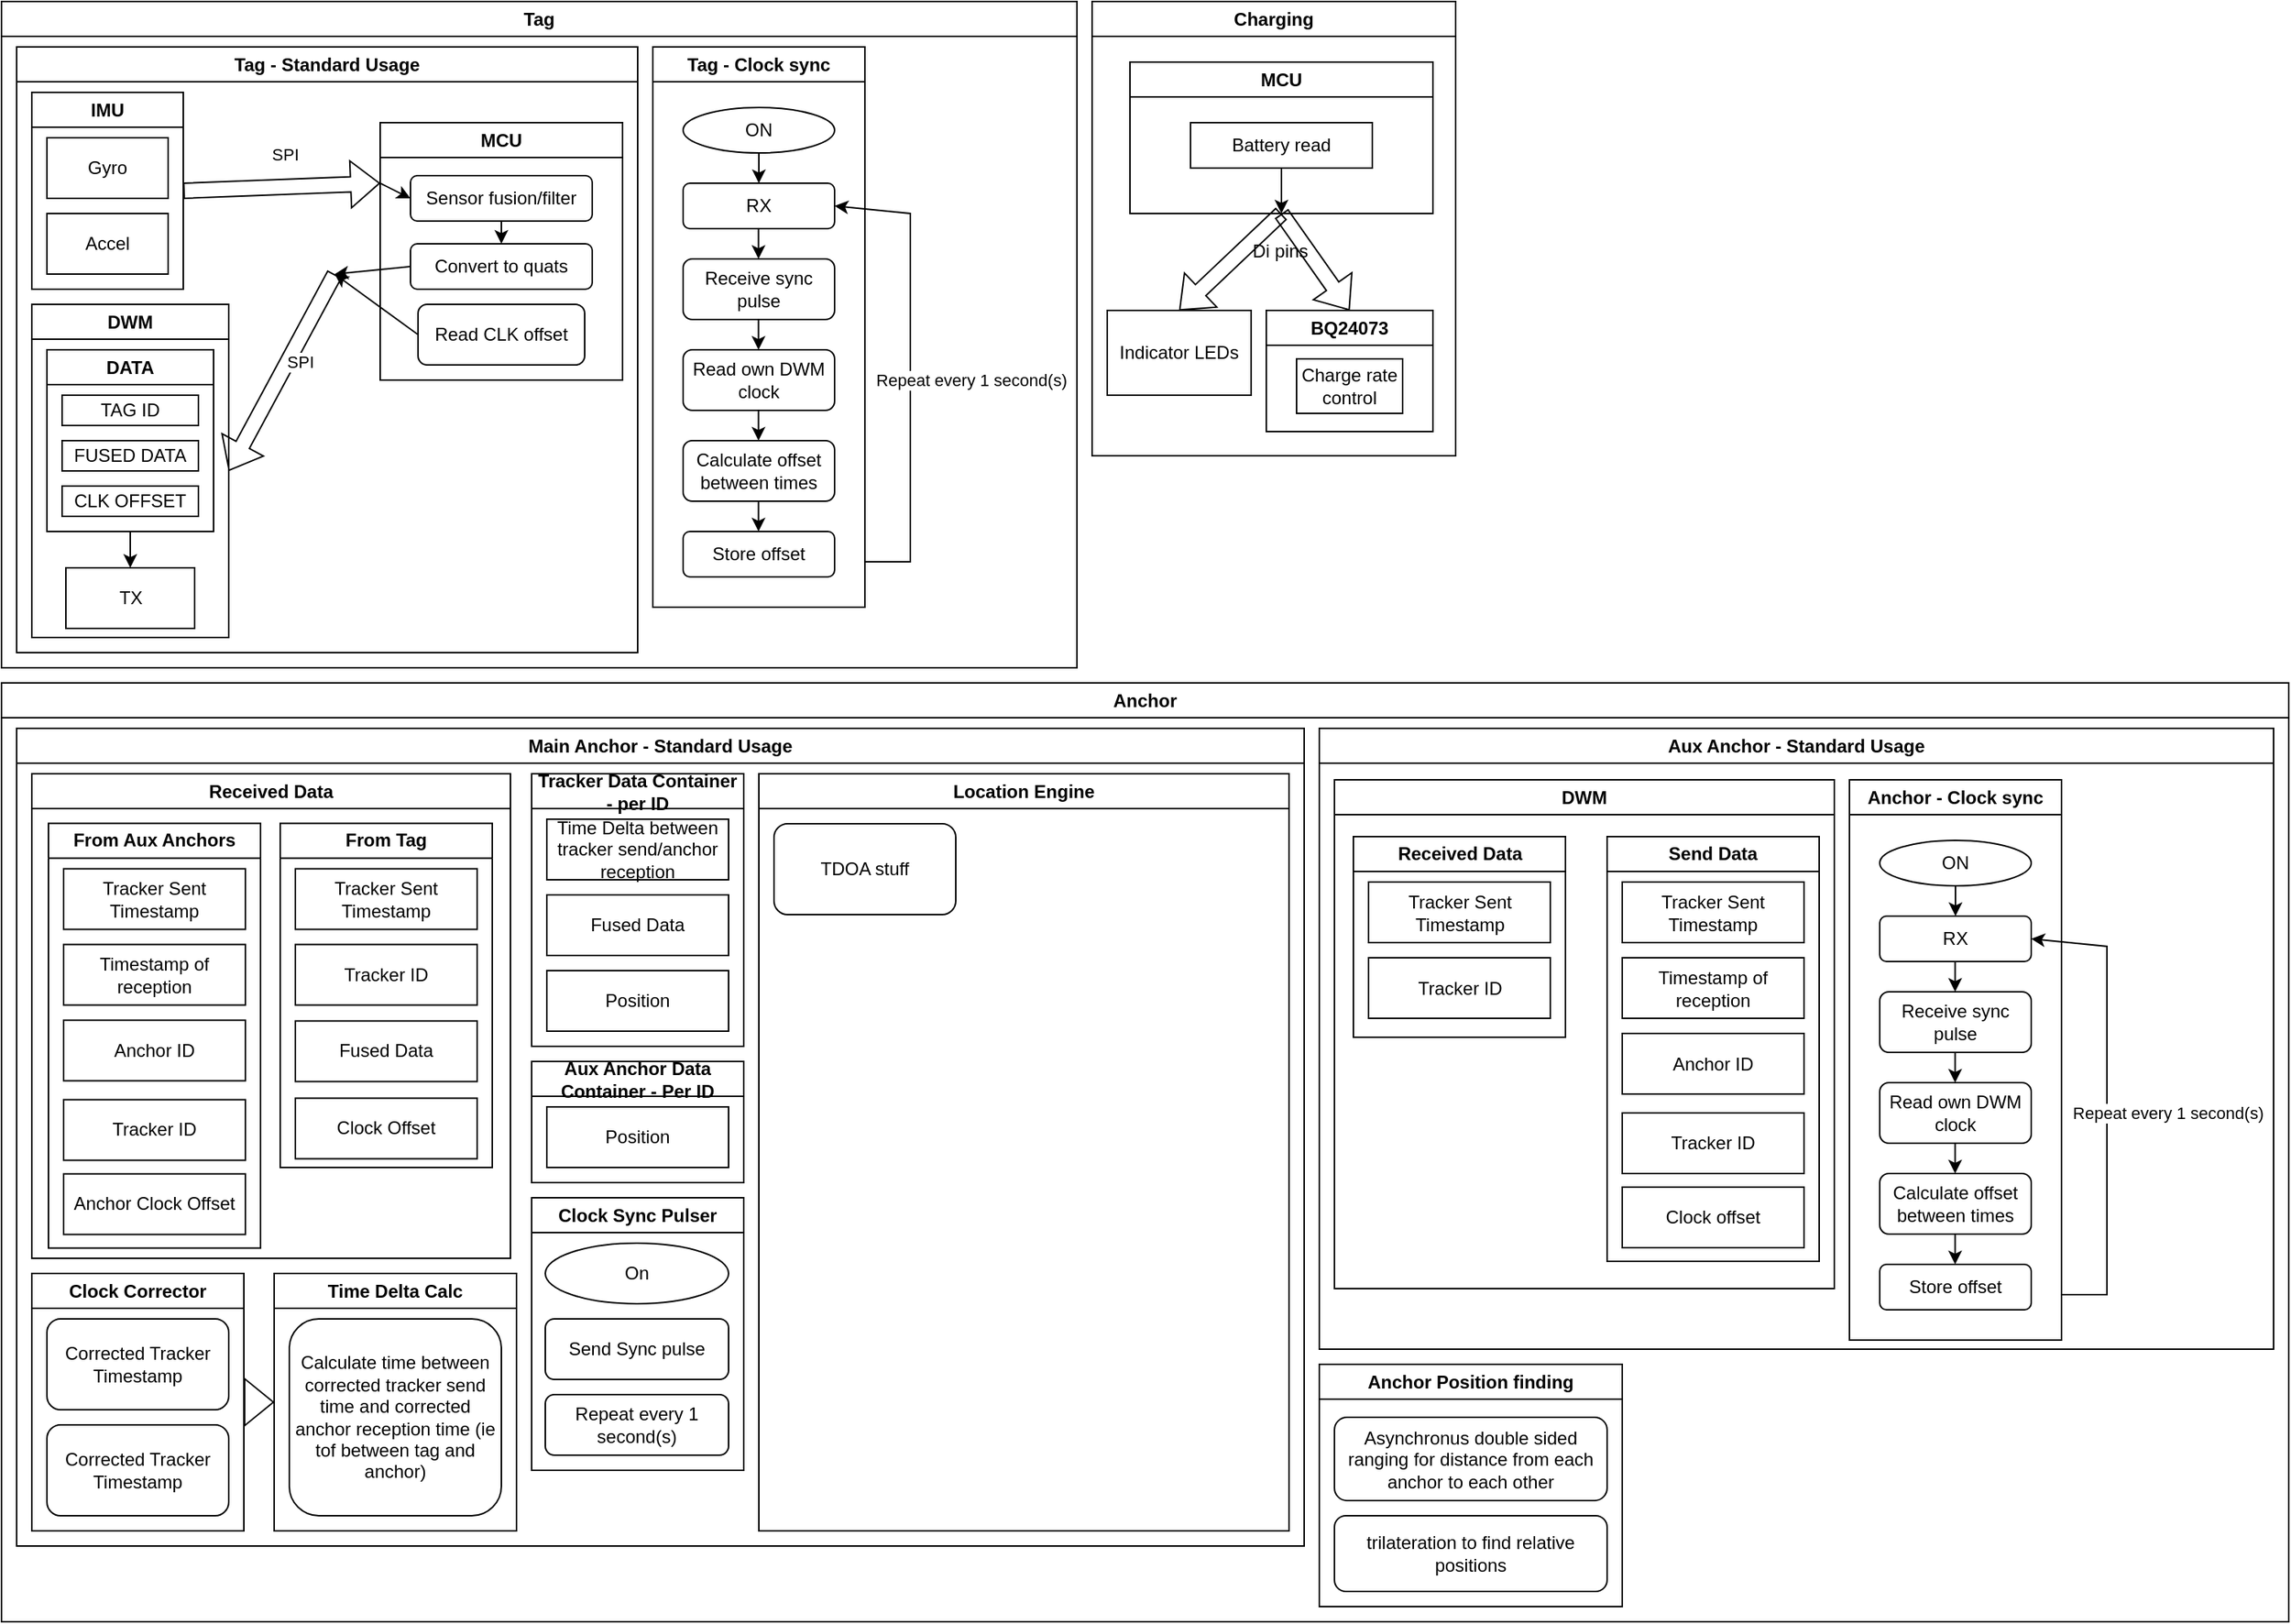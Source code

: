 <mxfile version="21.1.4">
  <diagram name="Page-1" id="8jKsDxXxetFi6ULbRN83">
    <mxGraphModel dx="2074" dy="1128" grid="0" gridSize="10" guides="1" tooltips="1" connect="1" arrows="1" fold="1" page="0" pageScale="1" pageWidth="4681" pageHeight="3300" background="none" math="0" shadow="0">
      <root>
        <mxCell id="0" />
        <mxCell id="1" parent="0" />
        <mxCell id="F8wR-SfAQO0LoBtRbPBR-2" value="Tag - Standard Usage" style="swimlane;whiteSpace=wrap;html=1;" vertex="1" parent="1">
          <mxGeometry x="40" y="40" width="410" height="400" as="geometry" />
        </mxCell>
        <mxCell id="F8wR-SfAQO0LoBtRbPBR-9" value="MCU" style="swimlane;whiteSpace=wrap;html=1;" vertex="1" parent="F8wR-SfAQO0LoBtRbPBR-2">
          <mxGeometry x="240" y="50" width="160" height="170" as="geometry" />
        </mxCell>
        <mxCell id="F8wR-SfAQO0LoBtRbPBR-12" value="Sensor fusion/filter" style="rounded=1;whiteSpace=wrap;html=1;" vertex="1" parent="F8wR-SfAQO0LoBtRbPBR-9">
          <mxGeometry x="20" y="35" width="120" height="30" as="geometry" />
        </mxCell>
        <mxCell id="F8wR-SfAQO0LoBtRbPBR-13" value="" style="endArrow=classic;html=1;rounded=0;entryX=0;entryY=0.5;entryDx=0;entryDy=0;" edge="1" parent="F8wR-SfAQO0LoBtRbPBR-9" target="F8wR-SfAQO0LoBtRbPBR-12">
          <mxGeometry width="50" height="50" relative="1" as="geometry">
            <mxPoint y="40" as="sourcePoint" />
            <mxPoint x="10" y="50" as="targetPoint" />
          </mxGeometry>
        </mxCell>
        <mxCell id="F8wR-SfAQO0LoBtRbPBR-14" value="Convert to quats" style="rounded=1;whiteSpace=wrap;html=1;" vertex="1" parent="F8wR-SfAQO0LoBtRbPBR-9">
          <mxGeometry x="20" y="80" width="120" height="30" as="geometry" />
        </mxCell>
        <mxCell id="F8wR-SfAQO0LoBtRbPBR-16" value="" style="endArrow=classic;html=1;rounded=0;exitX=0.5;exitY=1;exitDx=0;exitDy=0;entryX=0.5;entryY=0;entryDx=0;entryDy=0;" edge="1" parent="F8wR-SfAQO0LoBtRbPBR-9" source="F8wR-SfAQO0LoBtRbPBR-12" target="F8wR-SfAQO0LoBtRbPBR-14">
          <mxGeometry width="50" height="50" relative="1" as="geometry">
            <mxPoint x="-20" y="150" as="sourcePoint" />
            <mxPoint x="30" y="100" as="targetPoint" />
          </mxGeometry>
        </mxCell>
        <mxCell id="F8wR-SfAQO0LoBtRbPBR-75" value="Read CLK offset" style="rounded=1;whiteSpace=wrap;html=1;" vertex="1" parent="F8wR-SfAQO0LoBtRbPBR-9">
          <mxGeometry x="25" y="120" width="110" height="40" as="geometry" />
        </mxCell>
        <mxCell id="F8wR-SfAQO0LoBtRbPBR-10" value="" style="shape=flexArrow;endArrow=classic;html=1;rounded=0;exitX=1;exitY=0.5;exitDx=0;exitDy=0;" edge="1" parent="F8wR-SfAQO0LoBtRbPBR-2" source="F8wR-SfAQO0LoBtRbPBR-5">
          <mxGeometry width="50" height="50" relative="1" as="geometry">
            <mxPoint x="190" y="150" as="sourcePoint" />
            <mxPoint x="240" y="90" as="targetPoint" />
          </mxGeometry>
        </mxCell>
        <mxCell id="F8wR-SfAQO0LoBtRbPBR-11" value="SPI" style="edgeLabel;html=1;align=center;verticalAlign=middle;resizable=0;points=[];" vertex="1" connectable="0" parent="F8wR-SfAQO0LoBtRbPBR-10">
          <mxGeometry x="0.18" y="2" relative="1" as="geometry">
            <mxPoint x="-10" y="-19" as="offset" />
          </mxGeometry>
        </mxCell>
        <mxCell id="F8wR-SfAQO0LoBtRbPBR-22" value="" style="shape=flexArrow;endArrow=classic;html=1;rounded=0;entryX=1;entryY=0.5;entryDx=0;entryDy=0;" edge="1" parent="F8wR-SfAQO0LoBtRbPBR-2" target="F8wR-SfAQO0LoBtRbPBR-18">
          <mxGeometry width="50" height="50" relative="1" as="geometry">
            <mxPoint x="210" y="150" as="sourcePoint" />
            <mxPoint x="240" y="150" as="targetPoint" />
          </mxGeometry>
        </mxCell>
        <mxCell id="F8wR-SfAQO0LoBtRbPBR-23" value="SPI" style="edgeLabel;html=1;align=center;verticalAlign=middle;resizable=0;points=[];" vertex="1" connectable="0" parent="F8wR-SfAQO0LoBtRbPBR-2">
          <mxGeometry x="190.0" y="110.005" as="geometry">
            <mxPoint x="-3" y="98" as="offset" />
          </mxGeometry>
        </mxCell>
        <mxCell id="F8wR-SfAQO0LoBtRbPBR-40" value="Charging" style="swimlane;whiteSpace=wrap;html=1;" vertex="1" parent="1">
          <mxGeometry x="750" y="10" width="240" height="300" as="geometry" />
        </mxCell>
        <mxCell id="F8wR-SfAQO0LoBtRbPBR-41" value="MCU" style="swimlane;whiteSpace=wrap;html=1;" vertex="1" parent="F8wR-SfAQO0LoBtRbPBR-40">
          <mxGeometry x="25" y="40" width="200" height="100" as="geometry" />
        </mxCell>
        <mxCell id="F8wR-SfAQO0LoBtRbPBR-46" value="Battery read" style="rounded=0;whiteSpace=wrap;html=1;" vertex="1" parent="F8wR-SfAQO0LoBtRbPBR-41">
          <mxGeometry x="40" y="40" width="120" height="30" as="geometry" />
        </mxCell>
        <mxCell id="F8wR-SfAQO0LoBtRbPBR-47" value="" style="endArrow=classic;html=1;rounded=0;exitX=0.5;exitY=1;exitDx=0;exitDy=0;entryX=0.5;entryY=1;entryDx=0;entryDy=0;" edge="1" parent="F8wR-SfAQO0LoBtRbPBR-41" source="F8wR-SfAQO0LoBtRbPBR-46" target="F8wR-SfAQO0LoBtRbPBR-41">
          <mxGeometry width="50" height="50" relative="1" as="geometry">
            <mxPoint x="-20" y="190" as="sourcePoint" />
            <mxPoint x="30" y="140" as="targetPoint" />
          </mxGeometry>
        </mxCell>
        <mxCell id="F8wR-SfAQO0LoBtRbPBR-49" value="BQ24073" style="swimlane;whiteSpace=wrap;html=1;" vertex="1" parent="F8wR-SfAQO0LoBtRbPBR-40">
          <mxGeometry x="115" y="204" width="110" height="80" as="geometry" />
        </mxCell>
        <mxCell id="F8wR-SfAQO0LoBtRbPBR-50" value="Charge rate control" style="rounded=0;whiteSpace=wrap;html=1;" vertex="1" parent="F8wR-SfAQO0LoBtRbPBR-49">
          <mxGeometry x="20" y="32" width="70" height="36" as="geometry" />
        </mxCell>
        <mxCell id="F8wR-SfAQO0LoBtRbPBR-51" value="" style="shape=flexArrow;endArrow=classic;html=1;rounded=0;entryX=0.5;entryY=0;entryDx=0;entryDy=0;exitX=0.5;exitY=1;exitDx=0;exitDy=0;" edge="1" parent="F8wR-SfAQO0LoBtRbPBR-40" target="F8wR-SfAQO0LoBtRbPBR-49" source="F8wR-SfAQO0LoBtRbPBR-41">
          <mxGeometry width="50" height="50" relative="1" as="geometry">
            <mxPoint x="130" y="140" as="sourcePoint" />
            <mxPoint x="55" y="80" as="targetPoint" />
          </mxGeometry>
        </mxCell>
        <mxCell id="F8wR-SfAQO0LoBtRbPBR-52" value="Di pins" style="text;strokeColor=none;fillColor=none;align=left;verticalAlign=middle;spacingLeft=4;spacingRight=4;overflow=hidden;points=[[0,0.5],[1,0.5]];portConstraint=eastwest;rotatable=0;whiteSpace=wrap;html=1;" vertex="1" parent="F8wR-SfAQO0LoBtRbPBR-40">
          <mxGeometry x="100" y="150" width="80" height="30" as="geometry" />
        </mxCell>
        <mxCell id="F8wR-SfAQO0LoBtRbPBR-151" value="Indicator LEDs" style="rounded=0;whiteSpace=wrap;html=1;" vertex="1" parent="F8wR-SfAQO0LoBtRbPBR-40">
          <mxGeometry x="10" y="204" width="95" height="56" as="geometry" />
        </mxCell>
        <mxCell id="F8wR-SfAQO0LoBtRbPBR-152" value="" style="shape=flexArrow;endArrow=classic;html=1;rounded=0;entryX=0.5;entryY=0;entryDx=0;entryDy=0;exitX=0.5;exitY=1;exitDx=0;exitDy=0;" edge="1" parent="F8wR-SfAQO0LoBtRbPBR-40" source="F8wR-SfAQO0LoBtRbPBR-41" target="F8wR-SfAQO0LoBtRbPBR-151">
          <mxGeometry width="50" height="50" relative="1" as="geometry">
            <mxPoint x="135" y="150" as="sourcePoint" />
            <mxPoint x="180" y="214" as="targetPoint" />
          </mxGeometry>
        </mxCell>
        <mxCell id="F8wR-SfAQO0LoBtRbPBR-67" value="" style="endArrow=classic;html=1;rounded=0;exitX=0;exitY=0.5;exitDx=0;exitDy=0;" edge="1" parent="1" source="F8wR-SfAQO0LoBtRbPBR-14">
          <mxGeometry width="50" height="50" relative="1" as="geometry">
            <mxPoint x="270" y="210" as="sourcePoint" />
            <mxPoint x="250" y="190" as="targetPoint" />
          </mxGeometry>
        </mxCell>
        <mxCell id="F8wR-SfAQO0LoBtRbPBR-76" value="" style="endArrow=classic;html=1;rounded=0;exitX=0;exitY=0.5;exitDx=0;exitDy=0;" edge="1" parent="1" source="F8wR-SfAQO0LoBtRbPBR-75">
          <mxGeometry width="50" height="50" relative="1" as="geometry">
            <mxPoint x="420" y="270" as="sourcePoint" />
            <mxPoint x="250" y="190" as="targetPoint" />
          </mxGeometry>
        </mxCell>
        <mxCell id="F8wR-SfAQO0LoBtRbPBR-78" value="Tag" style="swimlane;whiteSpace=wrap;html=1;" vertex="1" parent="1">
          <mxGeometry x="30" y="10" width="710" height="440" as="geometry" />
        </mxCell>
        <mxCell id="F8wR-SfAQO0LoBtRbPBR-77" value="" style="group" vertex="1" connectable="0" parent="F8wR-SfAQO0LoBtRbPBR-78">
          <mxGeometry x="430" y="30" width="170" height="370" as="geometry" />
        </mxCell>
        <mxCell id="F8wR-SfAQO0LoBtRbPBR-53" value="Tag - Clock sync" style="swimlane;whiteSpace=wrap;html=1;" vertex="1" parent="F8wR-SfAQO0LoBtRbPBR-77">
          <mxGeometry width="140" height="370" as="geometry" />
        </mxCell>
        <mxCell id="F8wR-SfAQO0LoBtRbPBR-55" value="ON" style="ellipse;whiteSpace=wrap;html=1;" vertex="1" parent="F8wR-SfAQO0LoBtRbPBR-53">
          <mxGeometry x="20" y="40" width="100" height="30" as="geometry" />
        </mxCell>
        <mxCell id="F8wR-SfAQO0LoBtRbPBR-56" value="RX" style="rounded=1;whiteSpace=wrap;html=1;" vertex="1" parent="F8wR-SfAQO0LoBtRbPBR-53">
          <mxGeometry x="20" y="90" width="100" height="30" as="geometry" />
        </mxCell>
        <mxCell id="F8wR-SfAQO0LoBtRbPBR-57" value="Receive sync pulse" style="rounded=1;whiteSpace=wrap;html=1;" vertex="1" parent="F8wR-SfAQO0LoBtRbPBR-53">
          <mxGeometry x="20" y="140" width="100" height="40" as="geometry" />
        </mxCell>
        <mxCell id="F8wR-SfAQO0LoBtRbPBR-58" value="Read own DWM clock" style="rounded=1;whiteSpace=wrap;html=1;" vertex="1" parent="F8wR-SfAQO0LoBtRbPBR-53">
          <mxGeometry x="20" y="200" width="100" height="40" as="geometry" />
        </mxCell>
        <mxCell id="F8wR-SfAQO0LoBtRbPBR-59" value="Calculate offset between times" style="rounded=1;whiteSpace=wrap;html=1;" vertex="1" parent="F8wR-SfAQO0LoBtRbPBR-53">
          <mxGeometry x="20" y="260" width="100" height="40" as="geometry" />
        </mxCell>
        <mxCell id="F8wR-SfAQO0LoBtRbPBR-60" value="Store offset" style="rounded=1;whiteSpace=wrap;html=1;" vertex="1" parent="F8wR-SfAQO0LoBtRbPBR-53">
          <mxGeometry x="20" y="320" width="100" height="30" as="geometry" />
        </mxCell>
        <mxCell id="F8wR-SfAQO0LoBtRbPBR-61" value="" style="endArrow=classic;html=1;rounded=0;exitX=0.5;exitY=1;exitDx=0;exitDy=0;entryX=0.5;entryY=0;entryDx=0;entryDy=0;" edge="1" parent="F8wR-SfAQO0LoBtRbPBR-53" source="F8wR-SfAQO0LoBtRbPBR-55" target="F8wR-SfAQO0LoBtRbPBR-56">
          <mxGeometry width="50" height="50" relative="1" as="geometry">
            <mxPoint x="-70" y="260" as="sourcePoint" />
            <mxPoint x="-20" y="210" as="targetPoint" />
          </mxGeometry>
        </mxCell>
        <mxCell id="F8wR-SfAQO0LoBtRbPBR-63" value="" style="endArrow=classic;html=1;rounded=0;exitX=0.5;exitY=1;exitDx=0;exitDy=0;entryX=0.5;entryY=0;entryDx=0;entryDy=0;" edge="1" parent="F8wR-SfAQO0LoBtRbPBR-53">
          <mxGeometry width="50" height="50" relative="1" as="geometry">
            <mxPoint x="69.76" y="120" as="sourcePoint" />
            <mxPoint x="69.76" y="140" as="targetPoint" />
          </mxGeometry>
        </mxCell>
        <mxCell id="F8wR-SfAQO0LoBtRbPBR-64" value="" style="endArrow=classic;html=1;rounded=0;exitX=0.5;exitY=1;exitDx=0;exitDy=0;entryX=0.5;entryY=0;entryDx=0;entryDy=0;" edge="1" parent="F8wR-SfAQO0LoBtRbPBR-53">
          <mxGeometry width="50" height="50" relative="1" as="geometry">
            <mxPoint x="69.76" y="180" as="sourcePoint" />
            <mxPoint x="69.76" y="200" as="targetPoint" />
          </mxGeometry>
        </mxCell>
        <mxCell id="F8wR-SfAQO0LoBtRbPBR-65" value="" style="endArrow=classic;html=1;rounded=0;exitX=0.5;exitY=1;exitDx=0;exitDy=0;entryX=0.5;entryY=0;entryDx=0;entryDy=0;" edge="1" parent="F8wR-SfAQO0LoBtRbPBR-53">
          <mxGeometry width="50" height="50" relative="1" as="geometry">
            <mxPoint x="69.76" y="240" as="sourcePoint" />
            <mxPoint x="69.76" y="260" as="targetPoint" />
          </mxGeometry>
        </mxCell>
        <mxCell id="F8wR-SfAQO0LoBtRbPBR-66" value="" style="endArrow=classic;html=1;rounded=0;exitX=0.5;exitY=1;exitDx=0;exitDy=0;entryX=0.5;entryY=0;entryDx=0;entryDy=0;" edge="1" parent="F8wR-SfAQO0LoBtRbPBR-53">
          <mxGeometry width="50" height="50" relative="1" as="geometry">
            <mxPoint x="69.76" y="300" as="sourcePoint" />
            <mxPoint x="69.76" y="320" as="targetPoint" />
          </mxGeometry>
        </mxCell>
        <mxCell id="F8wR-SfAQO0LoBtRbPBR-68" value="" style="endArrow=classic;html=1;rounded=0;entryX=1;entryY=0.5;entryDx=0;entryDy=0;" edge="1" parent="F8wR-SfAQO0LoBtRbPBR-77" target="F8wR-SfAQO0LoBtRbPBR-56">
          <mxGeometry relative="1" as="geometry">
            <mxPoint x="140" y="340" as="sourcePoint" />
            <mxPoint x="240" y="340" as="targetPoint" />
            <Array as="points">
              <mxPoint x="170" y="340" />
              <mxPoint x="170" y="110" />
            </Array>
          </mxGeometry>
        </mxCell>
        <mxCell id="F8wR-SfAQO0LoBtRbPBR-69" value="Repeat every 1 second(s)" style="edgeLabel;resizable=0;html=1;align=center;verticalAlign=middle;" connectable="0" vertex="1" parent="F8wR-SfAQO0LoBtRbPBR-68">
          <mxGeometry relative="1" as="geometry">
            <mxPoint x="40" y="5" as="offset" />
          </mxGeometry>
        </mxCell>
        <mxCell id="F8wR-SfAQO0LoBtRbPBR-5" value="IMU" style="swimlane;whiteSpace=wrap;html=1;" vertex="1" parent="F8wR-SfAQO0LoBtRbPBR-78">
          <mxGeometry x="20" y="60" width="100" height="130" as="geometry" />
        </mxCell>
        <mxCell id="F8wR-SfAQO0LoBtRbPBR-6" value="Gyro" style="rounded=0;whiteSpace=wrap;html=1;" vertex="1" parent="F8wR-SfAQO0LoBtRbPBR-5">
          <mxGeometry x="10" y="30" width="80" height="40" as="geometry" />
        </mxCell>
        <mxCell id="F8wR-SfAQO0LoBtRbPBR-7" value="Accel" style="rounded=0;whiteSpace=wrap;html=1;" vertex="1" parent="F8wR-SfAQO0LoBtRbPBR-5">
          <mxGeometry x="10" y="80" width="80" height="40" as="geometry" />
        </mxCell>
        <mxCell id="F8wR-SfAQO0LoBtRbPBR-18" value="DWM" style="swimlane;whiteSpace=wrap;html=1;" vertex="1" parent="F8wR-SfAQO0LoBtRbPBR-78">
          <mxGeometry x="20" y="200" width="130" height="220" as="geometry" />
        </mxCell>
        <mxCell id="F8wR-SfAQO0LoBtRbPBR-20" style="edgeStyle=orthogonalEdgeStyle;rounded=0;orthogonalLoop=1;jettySize=auto;html=1;exitX=0.5;exitY=1;exitDx=0;exitDy=0;" edge="1" parent="F8wR-SfAQO0LoBtRbPBR-18">
          <mxGeometry relative="1" as="geometry">
            <mxPoint x="40" y="90" as="sourcePoint" />
            <mxPoint x="40" y="90" as="targetPoint" />
          </mxGeometry>
        </mxCell>
        <mxCell id="F8wR-SfAQO0LoBtRbPBR-28" style="edgeStyle=orthogonalEdgeStyle;rounded=0;orthogonalLoop=1;jettySize=auto;html=1;exitX=0.5;exitY=1;exitDx=0;exitDy=0;entryX=0.5;entryY=0;entryDx=0;entryDy=0;" edge="1" parent="F8wR-SfAQO0LoBtRbPBR-18" source="F8wR-SfAQO0LoBtRbPBR-24" target="F8wR-SfAQO0LoBtRbPBR-21">
          <mxGeometry relative="1" as="geometry">
            <mxPoint x="65" y="170" as="targetPoint" />
          </mxGeometry>
        </mxCell>
        <mxCell id="F8wR-SfAQO0LoBtRbPBR-24" value="DATA" style="swimlane;whiteSpace=wrap;html=1;" vertex="1" parent="F8wR-SfAQO0LoBtRbPBR-18">
          <mxGeometry x="10" y="30" width="110" height="120" as="geometry" />
        </mxCell>
        <mxCell id="F8wR-SfAQO0LoBtRbPBR-25" value="TAG ID" style="rounded=0;whiteSpace=wrap;html=1;" vertex="1" parent="F8wR-SfAQO0LoBtRbPBR-24">
          <mxGeometry x="10" y="30" width="90" height="20" as="geometry" />
        </mxCell>
        <mxCell id="F8wR-SfAQO0LoBtRbPBR-26" value="FUSED DATA" style="rounded=0;whiteSpace=wrap;html=1;" vertex="1" parent="F8wR-SfAQO0LoBtRbPBR-24">
          <mxGeometry x="10" y="60" width="90" height="20" as="geometry" />
        </mxCell>
        <mxCell id="F8wR-SfAQO0LoBtRbPBR-27" value="CLK OFFSET" style="rounded=0;whiteSpace=wrap;html=1;" vertex="1" parent="F8wR-SfAQO0LoBtRbPBR-24">
          <mxGeometry x="10" y="90" width="90" height="20" as="geometry" />
        </mxCell>
        <mxCell id="F8wR-SfAQO0LoBtRbPBR-21" value="TX" style="rounded=0;whiteSpace=wrap;html=1;" vertex="1" parent="F8wR-SfAQO0LoBtRbPBR-18">
          <mxGeometry x="22.5" y="174" width="85" height="40" as="geometry" />
        </mxCell>
        <mxCell id="F8wR-SfAQO0LoBtRbPBR-79" value="Anchor" style="swimlane;whiteSpace=wrap;html=1;" vertex="1" parent="1">
          <mxGeometry x="30" y="460" width="1510" height="620" as="geometry" />
        </mxCell>
        <mxCell id="F8wR-SfAQO0LoBtRbPBR-104" value="Aux Anchor - Standard Usage" style="swimlane;whiteSpace=wrap;html=1;" vertex="1" parent="F8wR-SfAQO0LoBtRbPBR-79">
          <mxGeometry x="870" y="30" width="630" height="410" as="geometry" />
        </mxCell>
        <mxCell id="F8wR-SfAQO0LoBtRbPBR-106" value="DWM" style="swimlane;whiteSpace=wrap;html=1;" vertex="1" parent="F8wR-SfAQO0LoBtRbPBR-104">
          <mxGeometry x="10" y="34" width="330" height="336" as="geometry" />
        </mxCell>
        <mxCell id="F8wR-SfAQO0LoBtRbPBR-110" value="Send Data" style="swimlane;whiteSpace=wrap;html=1;" vertex="1" parent="F8wR-SfAQO0LoBtRbPBR-106">
          <mxGeometry x="180" y="37.5" width="140" height="280.5" as="geometry" />
        </mxCell>
        <mxCell id="F8wR-SfAQO0LoBtRbPBR-111" value="Tracker Sent Timestamp" style="rounded=0;whiteSpace=wrap;html=1;" vertex="1" parent="F8wR-SfAQO0LoBtRbPBR-110">
          <mxGeometry x="10" y="30" width="120" height="40" as="geometry" />
        </mxCell>
        <mxCell id="F8wR-SfAQO0LoBtRbPBR-112" value="Anchor ID" style="rounded=0;whiteSpace=wrap;html=1;" vertex="1" parent="F8wR-SfAQO0LoBtRbPBR-110">
          <mxGeometry x="10" y="130" width="120" height="40" as="geometry" />
        </mxCell>
        <mxCell id="F8wR-SfAQO0LoBtRbPBR-113" value="Timestamp of reception" style="rounded=0;whiteSpace=wrap;html=1;" vertex="1" parent="F8wR-SfAQO0LoBtRbPBR-110">
          <mxGeometry x="10" y="80" width="120" height="40" as="geometry" />
        </mxCell>
        <mxCell id="F8wR-SfAQO0LoBtRbPBR-123" value="Tracker ID" style="rounded=0;whiteSpace=wrap;html=1;" vertex="1" parent="F8wR-SfAQO0LoBtRbPBR-110">
          <mxGeometry x="10" y="182.5" width="120" height="40" as="geometry" />
        </mxCell>
        <mxCell id="F8wR-SfAQO0LoBtRbPBR-134" value="Clock offset" style="rounded=0;whiteSpace=wrap;html=1;" vertex="1" parent="F8wR-SfAQO0LoBtRbPBR-110">
          <mxGeometry x="10" y="231.5" width="120" height="40" as="geometry" />
        </mxCell>
        <mxCell id="F8wR-SfAQO0LoBtRbPBR-119" value="Received Data" style="swimlane;whiteSpace=wrap;html=1;" vertex="1" parent="F8wR-SfAQO0LoBtRbPBR-106">
          <mxGeometry x="12.5" y="37.5" width="140" height="132.5" as="geometry" />
        </mxCell>
        <mxCell id="F8wR-SfAQO0LoBtRbPBR-120" value="Tracker Sent Timestamp" style="rounded=0;whiteSpace=wrap;html=1;" vertex="1" parent="F8wR-SfAQO0LoBtRbPBR-119">
          <mxGeometry x="10" y="30" width="120" height="40" as="geometry" />
        </mxCell>
        <mxCell id="F8wR-SfAQO0LoBtRbPBR-122" value="Tracker ID" style="rounded=0;whiteSpace=wrap;html=1;" vertex="1" parent="F8wR-SfAQO0LoBtRbPBR-119">
          <mxGeometry x="10" y="80" width="120" height="40" as="geometry" />
        </mxCell>
        <mxCell id="F8wR-SfAQO0LoBtRbPBR-81" value="" style="group" vertex="1" connectable="0" parent="F8wR-SfAQO0LoBtRbPBR-104">
          <mxGeometry x="350" y="34" width="170" height="370" as="geometry" />
        </mxCell>
        <mxCell id="F8wR-SfAQO0LoBtRbPBR-82" value="Anchor - Clock sync" style="swimlane;whiteSpace=wrap;html=1;" vertex="1" parent="F8wR-SfAQO0LoBtRbPBR-81">
          <mxGeometry width="140" height="370" as="geometry" />
        </mxCell>
        <mxCell id="F8wR-SfAQO0LoBtRbPBR-83" value="ON" style="ellipse;whiteSpace=wrap;html=1;" vertex="1" parent="F8wR-SfAQO0LoBtRbPBR-82">
          <mxGeometry x="20" y="40" width="100" height="30" as="geometry" />
        </mxCell>
        <mxCell id="F8wR-SfAQO0LoBtRbPBR-84" value="RX" style="rounded=1;whiteSpace=wrap;html=1;" vertex="1" parent="F8wR-SfAQO0LoBtRbPBR-82">
          <mxGeometry x="20" y="90" width="100" height="30" as="geometry" />
        </mxCell>
        <mxCell id="F8wR-SfAQO0LoBtRbPBR-85" value="Receive sync pulse" style="rounded=1;whiteSpace=wrap;html=1;" vertex="1" parent="F8wR-SfAQO0LoBtRbPBR-82">
          <mxGeometry x="20" y="140" width="100" height="40" as="geometry" />
        </mxCell>
        <mxCell id="F8wR-SfAQO0LoBtRbPBR-86" value="Read own DWM clock" style="rounded=1;whiteSpace=wrap;html=1;" vertex="1" parent="F8wR-SfAQO0LoBtRbPBR-82">
          <mxGeometry x="20" y="200" width="100" height="40" as="geometry" />
        </mxCell>
        <mxCell id="F8wR-SfAQO0LoBtRbPBR-87" value="Calculate offset between times" style="rounded=1;whiteSpace=wrap;html=1;" vertex="1" parent="F8wR-SfAQO0LoBtRbPBR-82">
          <mxGeometry x="20" y="260" width="100" height="40" as="geometry" />
        </mxCell>
        <mxCell id="F8wR-SfAQO0LoBtRbPBR-88" value="Store offset" style="rounded=1;whiteSpace=wrap;html=1;" vertex="1" parent="F8wR-SfAQO0LoBtRbPBR-82">
          <mxGeometry x="20" y="320" width="100" height="30" as="geometry" />
        </mxCell>
        <mxCell id="F8wR-SfAQO0LoBtRbPBR-89" value="" style="endArrow=classic;html=1;rounded=0;exitX=0.5;exitY=1;exitDx=0;exitDy=0;entryX=0.5;entryY=0;entryDx=0;entryDy=0;" edge="1" parent="F8wR-SfAQO0LoBtRbPBR-82" source="F8wR-SfAQO0LoBtRbPBR-83" target="F8wR-SfAQO0LoBtRbPBR-84">
          <mxGeometry width="50" height="50" relative="1" as="geometry">
            <mxPoint x="-70" y="260" as="sourcePoint" />
            <mxPoint x="-20" y="210" as="targetPoint" />
          </mxGeometry>
        </mxCell>
        <mxCell id="F8wR-SfAQO0LoBtRbPBR-90" value="" style="endArrow=classic;html=1;rounded=0;exitX=0.5;exitY=1;exitDx=0;exitDy=0;entryX=0.5;entryY=0;entryDx=0;entryDy=0;" edge="1" parent="F8wR-SfAQO0LoBtRbPBR-82">
          <mxGeometry width="50" height="50" relative="1" as="geometry">
            <mxPoint x="69.76" y="120" as="sourcePoint" />
            <mxPoint x="69.76" y="140" as="targetPoint" />
          </mxGeometry>
        </mxCell>
        <mxCell id="F8wR-SfAQO0LoBtRbPBR-91" value="" style="endArrow=classic;html=1;rounded=0;exitX=0.5;exitY=1;exitDx=0;exitDy=0;entryX=0.5;entryY=0;entryDx=0;entryDy=0;" edge="1" parent="F8wR-SfAQO0LoBtRbPBR-82">
          <mxGeometry width="50" height="50" relative="1" as="geometry">
            <mxPoint x="69.76" y="180" as="sourcePoint" />
            <mxPoint x="69.76" y="200" as="targetPoint" />
          </mxGeometry>
        </mxCell>
        <mxCell id="F8wR-SfAQO0LoBtRbPBR-92" value="" style="endArrow=classic;html=1;rounded=0;exitX=0.5;exitY=1;exitDx=0;exitDy=0;entryX=0.5;entryY=0;entryDx=0;entryDy=0;" edge="1" parent="F8wR-SfAQO0LoBtRbPBR-82">
          <mxGeometry width="50" height="50" relative="1" as="geometry">
            <mxPoint x="69.76" y="240" as="sourcePoint" />
            <mxPoint x="69.76" y="260" as="targetPoint" />
          </mxGeometry>
        </mxCell>
        <mxCell id="F8wR-SfAQO0LoBtRbPBR-93" value="" style="endArrow=classic;html=1;rounded=0;exitX=0.5;exitY=1;exitDx=0;exitDy=0;entryX=0.5;entryY=0;entryDx=0;entryDy=0;" edge="1" parent="F8wR-SfAQO0LoBtRbPBR-82">
          <mxGeometry width="50" height="50" relative="1" as="geometry">
            <mxPoint x="69.76" y="300" as="sourcePoint" />
            <mxPoint x="69.76" y="320" as="targetPoint" />
          </mxGeometry>
        </mxCell>
        <mxCell id="F8wR-SfAQO0LoBtRbPBR-94" value="" style="endArrow=classic;html=1;rounded=0;entryX=1;entryY=0.5;entryDx=0;entryDy=0;" edge="1" parent="F8wR-SfAQO0LoBtRbPBR-81" target="F8wR-SfAQO0LoBtRbPBR-84">
          <mxGeometry relative="1" as="geometry">
            <mxPoint x="140" y="340" as="sourcePoint" />
            <mxPoint x="240" y="340" as="targetPoint" />
            <Array as="points">
              <mxPoint x="170" y="340" />
              <mxPoint x="170" y="110" />
            </Array>
          </mxGeometry>
        </mxCell>
        <mxCell id="F8wR-SfAQO0LoBtRbPBR-95" value="Repeat every 1 second(s)" style="edgeLabel;resizable=0;html=1;align=center;verticalAlign=middle;" connectable="0" vertex="1" parent="F8wR-SfAQO0LoBtRbPBR-94">
          <mxGeometry relative="1" as="geometry">
            <mxPoint x="40" y="5" as="offset" />
          </mxGeometry>
        </mxCell>
        <mxCell id="F8wR-SfAQO0LoBtRbPBR-135" value="Main Anchor - Standard Usage" style="swimlane;whiteSpace=wrap;html=1;" vertex="1" parent="F8wR-SfAQO0LoBtRbPBR-79">
          <mxGeometry x="10" y="30" width="850" height="540" as="geometry" />
        </mxCell>
        <mxCell id="F8wR-SfAQO0LoBtRbPBR-136" value="Received Data" style="swimlane;whiteSpace=wrap;html=1;" vertex="1" parent="F8wR-SfAQO0LoBtRbPBR-135">
          <mxGeometry x="10" y="30" width="316" height="320" as="geometry" />
        </mxCell>
        <mxCell id="F8wR-SfAQO0LoBtRbPBR-140" value="From Aux Anchors" style="swimlane;whiteSpace=wrap;html=1;" vertex="1" parent="F8wR-SfAQO0LoBtRbPBR-136">
          <mxGeometry x="11" y="32.75" width="140" height="280.5" as="geometry" />
        </mxCell>
        <mxCell id="F8wR-SfAQO0LoBtRbPBR-141" value="Tracker Sent Timestamp" style="rounded=0;whiteSpace=wrap;html=1;" vertex="1" parent="F8wR-SfAQO0LoBtRbPBR-140">
          <mxGeometry x="10" y="30" width="120" height="40" as="geometry" />
        </mxCell>
        <mxCell id="F8wR-SfAQO0LoBtRbPBR-142" value="Anchor ID" style="rounded=0;whiteSpace=wrap;html=1;" vertex="1" parent="F8wR-SfAQO0LoBtRbPBR-140">
          <mxGeometry x="10" y="130" width="120" height="40" as="geometry" />
        </mxCell>
        <mxCell id="F8wR-SfAQO0LoBtRbPBR-143" value="Timestamp of reception" style="rounded=0;whiteSpace=wrap;html=1;" vertex="1" parent="F8wR-SfAQO0LoBtRbPBR-140">
          <mxGeometry x="10" y="80" width="120" height="40" as="geometry" />
        </mxCell>
        <mxCell id="F8wR-SfAQO0LoBtRbPBR-144" value="Tracker ID" style="rounded=0;whiteSpace=wrap;html=1;" vertex="1" parent="F8wR-SfAQO0LoBtRbPBR-140">
          <mxGeometry x="10" y="182.5" width="120" height="40" as="geometry" />
        </mxCell>
        <mxCell id="F8wR-SfAQO0LoBtRbPBR-145" value="Anchor Clock Offset" style="rounded=0;whiteSpace=wrap;html=1;" vertex="1" parent="F8wR-SfAQO0LoBtRbPBR-140">
          <mxGeometry x="10" y="231.5" width="120" height="40" as="geometry" />
        </mxCell>
        <mxCell id="F8wR-SfAQO0LoBtRbPBR-146" value="From Tag" style="swimlane;whiteSpace=wrap;html=1;" vertex="1" parent="F8wR-SfAQO0LoBtRbPBR-136">
          <mxGeometry x="164" y="32.75" width="140" height="227.25" as="geometry" />
        </mxCell>
        <mxCell id="F8wR-SfAQO0LoBtRbPBR-147" value="Tracker Sent Timestamp" style="rounded=0;whiteSpace=wrap;html=1;" vertex="1" parent="F8wR-SfAQO0LoBtRbPBR-146">
          <mxGeometry x="10" y="30" width="120" height="40" as="geometry" />
        </mxCell>
        <mxCell id="F8wR-SfAQO0LoBtRbPBR-148" value="Tracker ID" style="rounded=0;whiteSpace=wrap;html=1;" vertex="1" parent="F8wR-SfAQO0LoBtRbPBR-146">
          <mxGeometry x="10" y="80" width="120" height="40" as="geometry" />
        </mxCell>
        <mxCell id="F8wR-SfAQO0LoBtRbPBR-149" value="Fused Data" style="rounded=0;whiteSpace=wrap;html=1;" vertex="1" parent="F8wR-SfAQO0LoBtRbPBR-146">
          <mxGeometry x="10" y="130.5" width="120" height="40" as="geometry" />
        </mxCell>
        <mxCell id="F8wR-SfAQO0LoBtRbPBR-150" value="Clock Offset" style="rounded=0;whiteSpace=wrap;html=1;" vertex="1" parent="F8wR-SfAQO0LoBtRbPBR-146">
          <mxGeometry x="10" y="181.5" width="120" height="40" as="geometry" />
        </mxCell>
        <mxCell id="F8wR-SfAQO0LoBtRbPBR-163" value="Clock Corrector" style="swimlane;whiteSpace=wrap;html=1;" vertex="1" parent="F8wR-SfAQO0LoBtRbPBR-135">
          <mxGeometry x="10" y="360" width="140" height="170" as="geometry" />
        </mxCell>
        <mxCell id="F8wR-SfAQO0LoBtRbPBR-162" value="Corrected Tracker Timestamp" style="rounded=1;whiteSpace=wrap;html=1;" vertex="1" parent="F8wR-SfAQO0LoBtRbPBR-163">
          <mxGeometry x="10" y="30" width="120" height="60" as="geometry" />
        </mxCell>
        <mxCell id="F8wR-SfAQO0LoBtRbPBR-164" value="Corrected Tracker Timestamp" style="rounded=1;whiteSpace=wrap;html=1;" vertex="1" parent="F8wR-SfAQO0LoBtRbPBR-163">
          <mxGeometry x="10" y="100" width="120" height="60" as="geometry" />
        </mxCell>
        <mxCell id="F8wR-SfAQO0LoBtRbPBR-166" value="Tracker Data Container - per ID" style="swimlane;whiteSpace=wrap;html=1;" vertex="1" parent="F8wR-SfAQO0LoBtRbPBR-135">
          <mxGeometry x="340" y="30" width="140" height="180" as="geometry" />
        </mxCell>
        <mxCell id="F8wR-SfAQO0LoBtRbPBR-167" value="Time Delta between tracker send/anchor reception" style="rounded=0;whiteSpace=wrap;html=1;" vertex="1" parent="F8wR-SfAQO0LoBtRbPBR-166">
          <mxGeometry x="10" y="30" width="120" height="40" as="geometry" />
        </mxCell>
        <mxCell id="F8wR-SfAQO0LoBtRbPBR-168" value="Fused Data" style="rounded=0;whiteSpace=wrap;html=1;" vertex="1" parent="F8wR-SfAQO0LoBtRbPBR-166">
          <mxGeometry x="10" y="80" width="120" height="40" as="geometry" />
        </mxCell>
        <mxCell id="F8wR-SfAQO0LoBtRbPBR-172" value="Position" style="rounded=0;whiteSpace=wrap;html=1;" vertex="1" parent="F8wR-SfAQO0LoBtRbPBR-166">
          <mxGeometry x="10" y="130" width="120" height="40" as="geometry" />
        </mxCell>
        <mxCell id="F8wR-SfAQO0LoBtRbPBR-175" value="Time Delta Calc" style="swimlane;whiteSpace=wrap;html=1;" vertex="1" parent="F8wR-SfAQO0LoBtRbPBR-135">
          <mxGeometry x="170" y="360" width="160" height="170" as="geometry" />
        </mxCell>
        <mxCell id="F8wR-SfAQO0LoBtRbPBR-176" value="Calculate time between corrected tracker send time and corrected anchor reception time (ie tof between tag and anchor)" style="rounded=1;whiteSpace=wrap;html=1;" vertex="1" parent="F8wR-SfAQO0LoBtRbPBR-175">
          <mxGeometry x="10" y="30" width="140" height="130" as="geometry" />
        </mxCell>
        <mxCell id="F8wR-SfAQO0LoBtRbPBR-177" value="" style="shape=flexArrow;endArrow=classic;html=1;rounded=0;exitX=1;exitY=0.5;exitDx=0;exitDy=0;entryX=0;entryY=0.5;entryDx=0;entryDy=0;" edge="1" parent="F8wR-SfAQO0LoBtRbPBR-135" source="F8wR-SfAQO0LoBtRbPBR-163" target="F8wR-SfAQO0LoBtRbPBR-175">
          <mxGeometry width="50" height="50" relative="1" as="geometry">
            <mxPoint x="350" y="440" as="sourcePoint" />
            <mxPoint x="220" y="410" as="targetPoint" />
          </mxGeometry>
        </mxCell>
        <mxCell id="F8wR-SfAQO0LoBtRbPBR-179" value="Location Engine" style="swimlane;whiteSpace=wrap;html=1;" vertex="1" parent="F8wR-SfAQO0LoBtRbPBR-135">
          <mxGeometry x="490" y="30" width="350" height="500" as="geometry" />
        </mxCell>
        <mxCell id="F8wR-SfAQO0LoBtRbPBR-180" value="TDOA stuff" style="rounded=1;whiteSpace=wrap;html=1;" vertex="1" parent="F8wR-SfAQO0LoBtRbPBR-179">
          <mxGeometry x="10" y="33" width="120" height="60" as="geometry" />
        </mxCell>
        <mxCell id="F8wR-SfAQO0LoBtRbPBR-169" value="Aux Anchor Data Container - Per ID" style="swimlane;whiteSpace=wrap;html=1;" vertex="1" parent="F8wR-SfAQO0LoBtRbPBR-135">
          <mxGeometry x="340" y="220" width="140" height="80" as="geometry" />
        </mxCell>
        <mxCell id="F8wR-SfAQO0LoBtRbPBR-170" value="Position" style="rounded=0;whiteSpace=wrap;html=1;" vertex="1" parent="F8wR-SfAQO0LoBtRbPBR-169">
          <mxGeometry x="10" y="30" width="120" height="40" as="geometry" />
        </mxCell>
        <mxCell id="F8wR-SfAQO0LoBtRbPBR-184" value="Clock Sync Pulser" style="swimlane;whiteSpace=wrap;html=1;" vertex="1" parent="F8wR-SfAQO0LoBtRbPBR-135">
          <mxGeometry x="340" y="310" width="140" height="180" as="geometry" />
        </mxCell>
        <mxCell id="F8wR-SfAQO0LoBtRbPBR-185" value="Send Sync pulse" style="rounded=1;whiteSpace=wrap;html=1;" vertex="1" parent="F8wR-SfAQO0LoBtRbPBR-184">
          <mxGeometry x="9" y="80" width="121" height="40" as="geometry" />
        </mxCell>
        <mxCell id="F8wR-SfAQO0LoBtRbPBR-186" value="On" style="ellipse;whiteSpace=wrap;html=1;" vertex="1" parent="F8wR-SfAQO0LoBtRbPBR-184">
          <mxGeometry x="9" y="30" width="121" height="40" as="geometry" />
        </mxCell>
        <mxCell id="F8wR-SfAQO0LoBtRbPBR-187" value="Repeat every 1 second(s)" style="rounded=1;whiteSpace=wrap;html=1;" vertex="1" parent="F8wR-SfAQO0LoBtRbPBR-184">
          <mxGeometry x="9" y="130" width="121" height="40" as="geometry" />
        </mxCell>
        <mxCell id="F8wR-SfAQO0LoBtRbPBR-181" value="Anchor Position finding" style="swimlane;whiteSpace=wrap;html=1;" vertex="1" parent="F8wR-SfAQO0LoBtRbPBR-79">
          <mxGeometry x="870" y="450" width="200" height="160" as="geometry" />
        </mxCell>
        <mxCell id="F8wR-SfAQO0LoBtRbPBR-182" value="Asynchronus double sided ranging for distance from each anchor to each other" style="rounded=1;whiteSpace=wrap;html=1;" vertex="1" parent="F8wR-SfAQO0LoBtRbPBR-181">
          <mxGeometry x="10" y="35" width="180" height="55" as="geometry" />
        </mxCell>
        <mxCell id="F8wR-SfAQO0LoBtRbPBR-183" value="trilateration to find relative positions" style="rounded=1;whiteSpace=wrap;html=1;" vertex="1" parent="F8wR-SfAQO0LoBtRbPBR-181">
          <mxGeometry x="10" y="100" width="180" height="50" as="geometry" />
        </mxCell>
      </root>
    </mxGraphModel>
  </diagram>
</mxfile>
